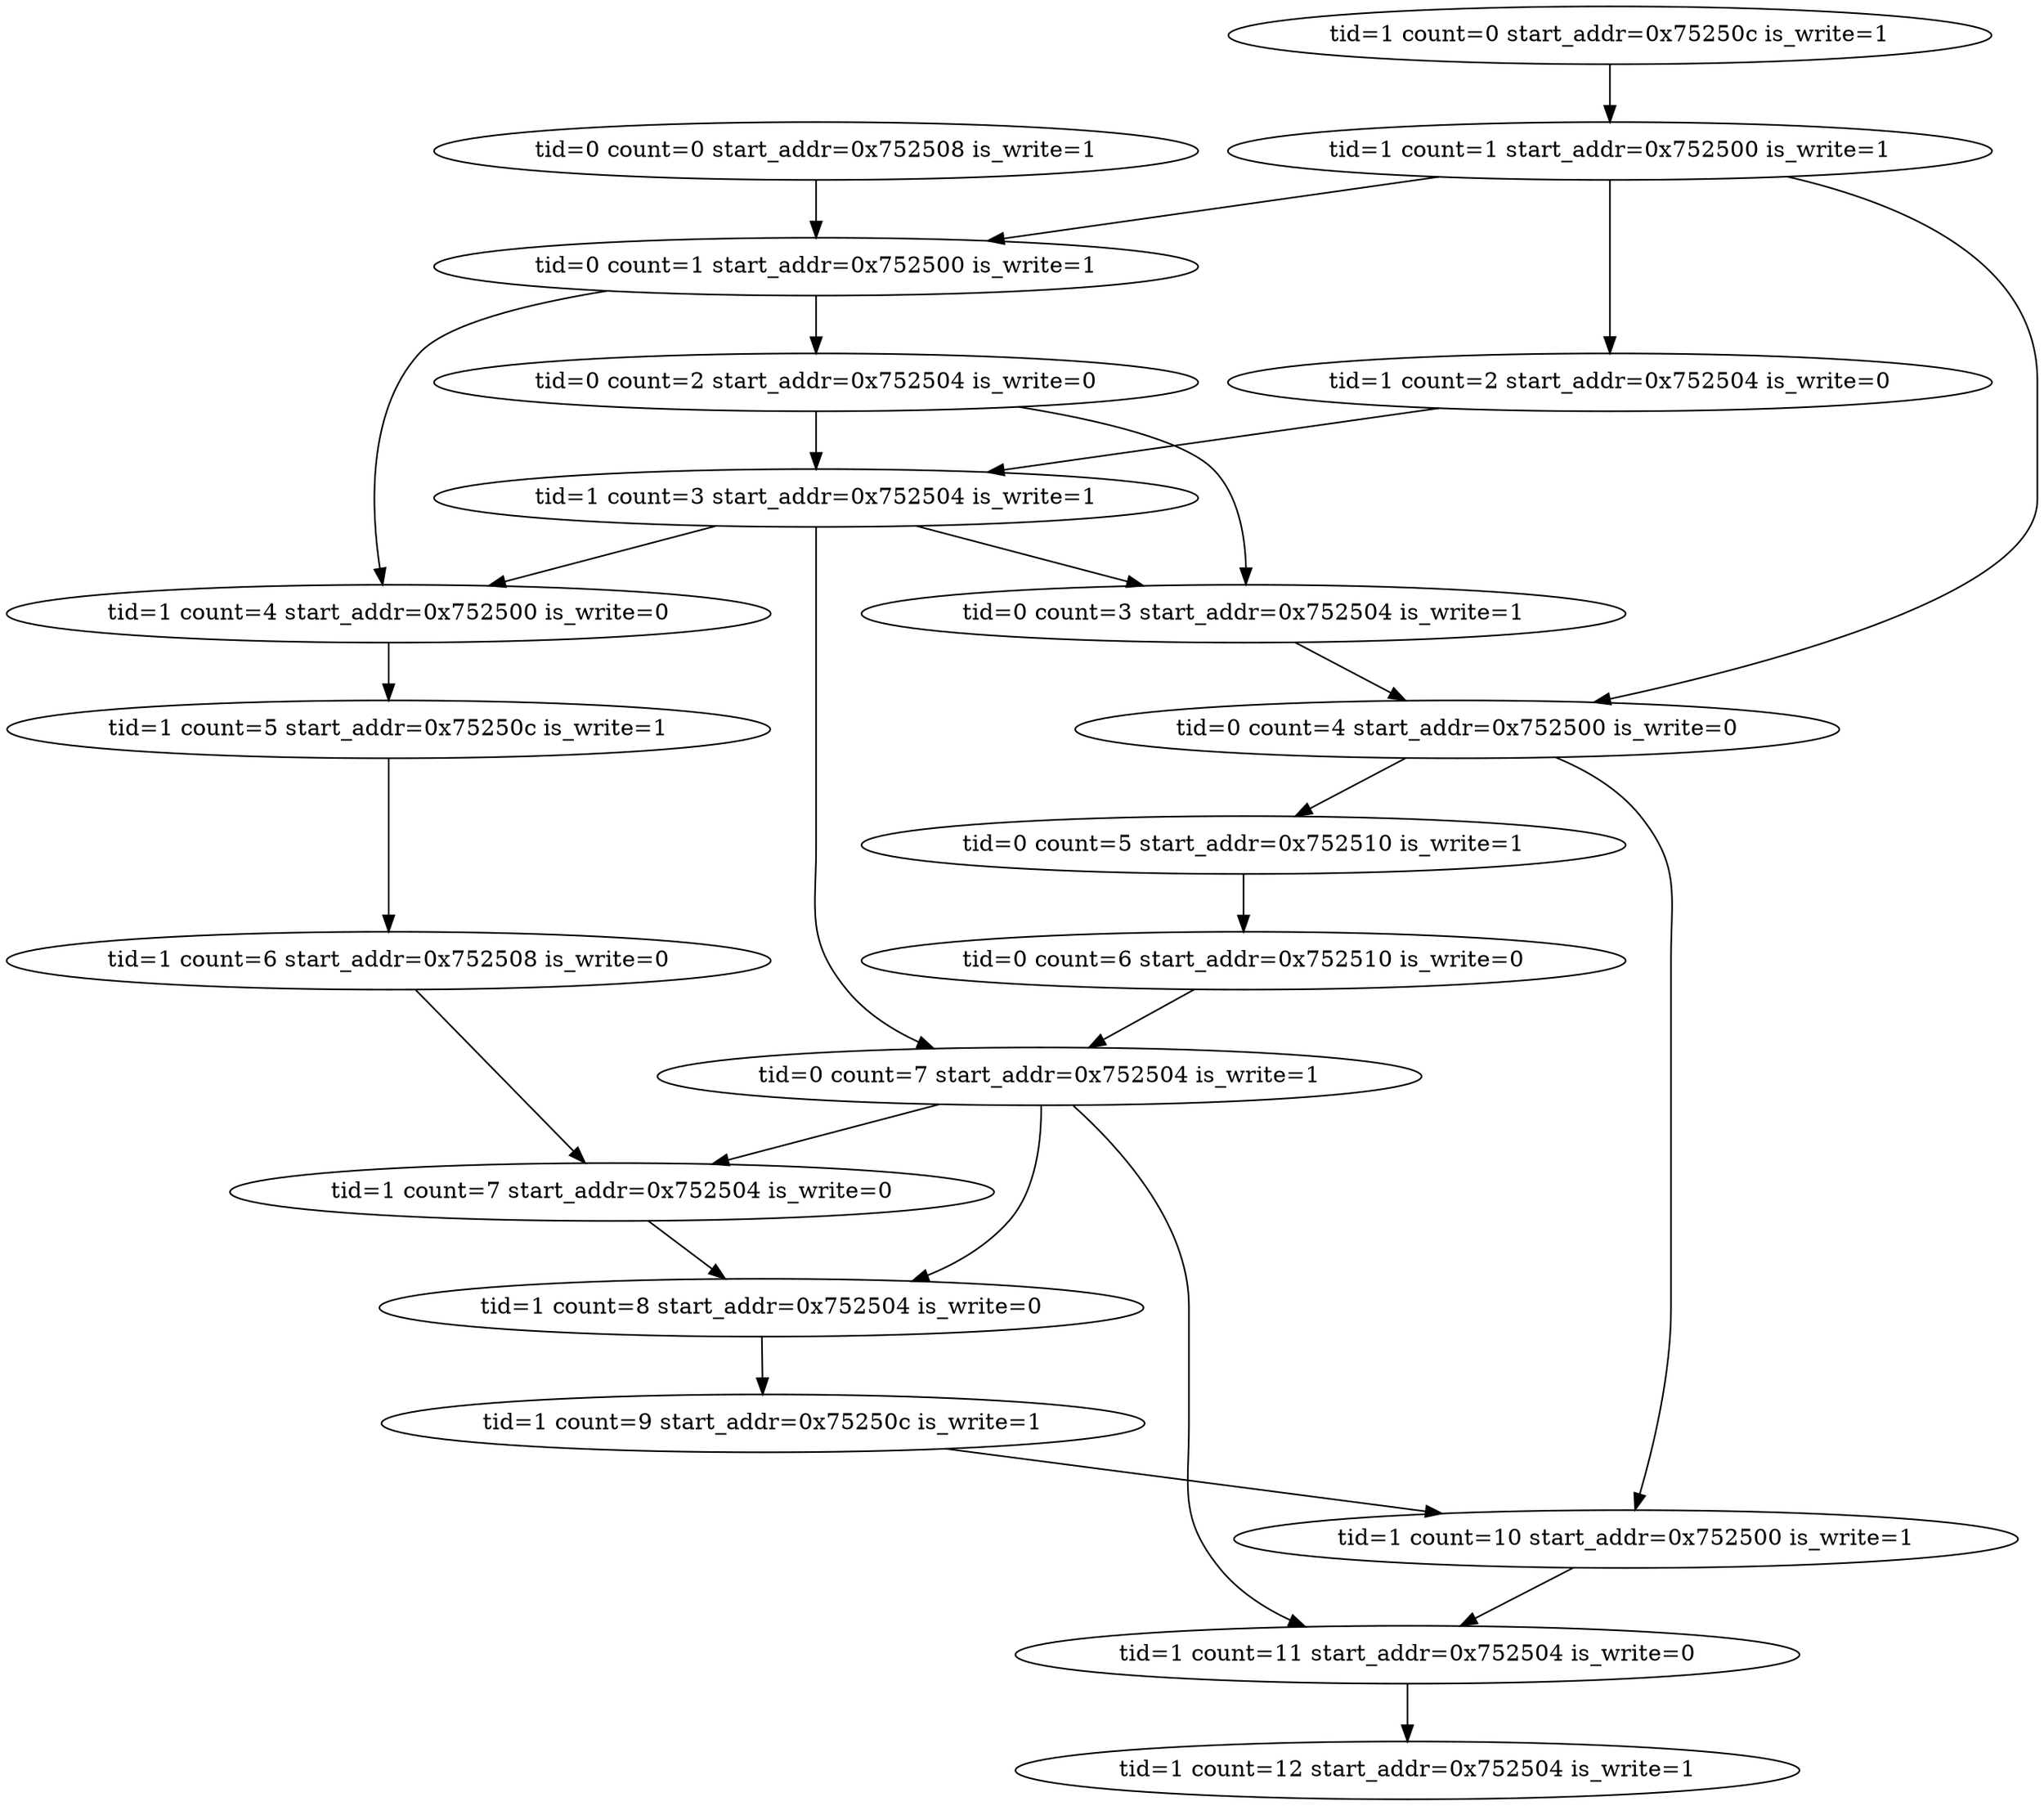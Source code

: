 digraph G {
subgraph t0 {
0 [count=0, is_write=1, label="tid=0 count=0 start_addr=0x752508 is_write=1", start_addr="0x752508", tid=0];
1 [count=1, is_write=1, label="tid=0 count=1 start_addr=0x752500 is_write=1", start_addr="0x752500", tid=0];
2 [count=2, is_write=0, label="tid=0 count=2 start_addr=0x752504 is_write=0", start_addr="0x752504", tid=0];
3 [count=3, is_write=1, label="tid=0 count=3 start_addr=0x752504 is_write=1", start_addr="0x752504", tid=0];
4 [count=4, is_write=0, label="tid=0 count=4 start_addr=0x752500 is_write=0", start_addr="0x752500", tid=0];
5 [count=5, is_write=1, label="tid=0 count=5 start_addr=0x752510 is_write=1", start_addr="0x752510", tid=0];
6 [count=6, is_write=0, label="tid=0 count=6 start_addr=0x752510 is_write=0", start_addr="0x752510", tid=0];
7 [count=7, is_write=1, label="tid=0 count=7 start_addr=0x752504 is_write=1", start_addr="0x752504", tid=0];
}
subgraph t1 {
20 [count=0, is_write=1, label="tid=1 count=0 start_addr=0x75250c is_write=1", start_addr="0x75250c", tid=1];
21 [count=1, is_write=1, label="tid=1 count=1 start_addr=0x752500 is_write=1", start_addr="0x752500", tid=1];
22 [count=2, is_write=0, label="tid=1 count=2 start_addr=0x752504 is_write=0", start_addr="0x752504", tid=1];
23 [count=3, is_write=1, label="tid=1 count=3 start_addr=0x752504 is_write=1", start_addr="0x752504", tid=1];
24 [count=4, is_write=0, label="tid=1 count=4 start_addr=0x752500 is_write=0", start_addr="0x752500", tid=1];
25 [count=5, is_write=1, label="tid=1 count=5 start_addr=0x75250c is_write=1", start_addr="0x75250c", tid=1];
26 [count=6, is_write=0, label="tid=1 count=6 start_addr=0x752508 is_write=0", start_addr="0x752508", tid=1];
27 [count=7, is_write=0, label="tid=1 count=7 start_addr=0x752504 is_write=0", start_addr="0x752504", tid=1];
28 [count=8, is_write=0, label="tid=1 count=8 start_addr=0x752504 is_write=0", start_addr="0x752504", tid=1];
29 [count=9, is_write=1, label="tid=1 count=9 start_addr=0x75250c is_write=1", start_addr="0x75250c", tid=1];
30 [count=10, is_write=1, label="tid=1 count=10 start_addr=0x752500 is_write=1", start_addr="0x752500", tid=1];
31 [count=11, is_write=0, label="tid=1 count=11 start_addr=0x752504 is_write=0", start_addr="0x752504", tid=1];
32 [count=12, is_write=1, label="tid=1 count=12 start_addr=0x752504 is_write=1", start_addr="0x752504", tid=1];
}
0->1 ;
1->2 ;
2->3 ;
3->4 ;
4->5 ;
5->6 ;
6->7 ;
20->21 ;
21->22 ;
22->23 ;
23->24 ;
24->25 ;
25->26 ;
26->27 ;
27->28 ;
28->29 ;
29->30 ;
30->31 ;
31->32 ;
1->24 ;
2->23 ;
4->30 ;
7->27 ;
7->28 ;
7->31 ;
21->4 ;
21->1 ;
23->7 ;
23->3 ;
}
